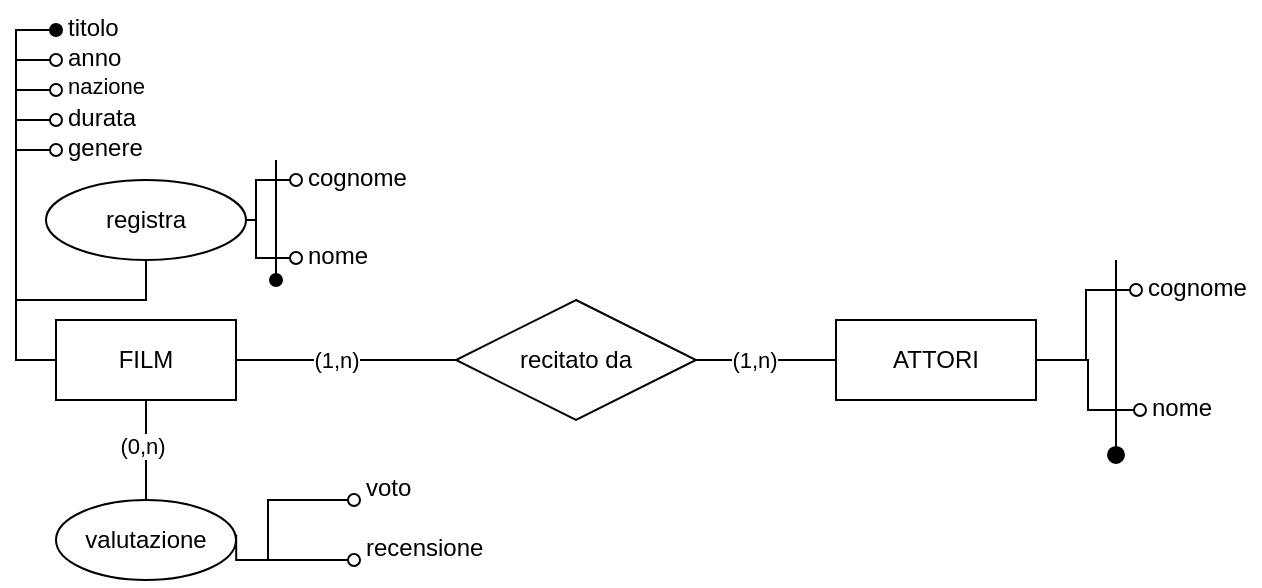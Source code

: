 <mxfile version="26.1.0">
  <diagram name="Page-1" id="e56a1550-8fbb-45ad-956c-1786394a9013">
    <mxGraphModel dx="900" dy="544" grid="1" gridSize="10" guides="1" tooltips="1" connect="1" arrows="1" fold="1" page="1" pageScale="1" pageWidth="1100" pageHeight="850" background="none" math="0" shadow="0">
      <root>
        <mxCell id="0" />
        <mxCell id="1" parent="0" />
        <mxCell id="d4Neyf3qYffZRimrzF3R-47" style="edgeStyle=orthogonalEdgeStyle;rounded=0;orthogonalLoop=1;jettySize=auto;html=1;exitX=0;exitY=0.5;exitDx=0;exitDy=0;strokeColor=default;align=center;verticalAlign=middle;fontFamily=Helvetica;fontSize=11;fontColor=default;labelBackgroundColor=default;startArrow=none;startFill=0;endArrow=oval;endFill=0;entryX=0;entryY=0.5;entryDx=0;entryDy=0;" parent="1" source="d4Neyf3qYffZRimrzF3R-1" target="d4Neyf3qYffZRimrzF3R-41" edge="1">
          <mxGeometry relative="1" as="geometry" />
        </mxCell>
        <mxCell id="d4Neyf3qYffZRimrzF3R-1" value="FILM" style="rounded=0;whiteSpace=wrap;html=1;" parent="1" vertex="1">
          <mxGeometry x="50" y="200" width="90" height="40" as="geometry" />
        </mxCell>
        <mxCell id="d4Neyf3qYffZRimrzF3R-3" value="&lt;div&gt;recitato da&lt;/div&gt;" style="shape=rhombus;perimeter=rhombusPerimeter;whiteSpace=wrap;html=1;align=center;" parent="1" vertex="1">
          <mxGeometry x="250" y="190" width="120" height="60" as="geometry" />
        </mxCell>
        <mxCell id="d4Neyf3qYffZRimrzF3R-5" value="&lt;div&gt;ATTORI&lt;/div&gt;" style="whiteSpace=wrap;html=1;align=center;" parent="1" vertex="1">
          <mxGeometry x="440" y="200" width="100" height="40" as="geometry" />
        </mxCell>
        <mxCell id="d4Neyf3qYffZRimrzF3R-7" value="" style="endArrow=none;html=1;rounded=0;exitX=1;exitY=0.5;exitDx=0;exitDy=0;" parent="1" source="d4Neyf3qYffZRimrzF3R-1" edge="1">
          <mxGeometry relative="1" as="geometry">
            <mxPoint x="150" y="210" as="sourcePoint" />
            <mxPoint x="250" y="220" as="targetPoint" />
          </mxGeometry>
        </mxCell>
        <mxCell id="d4Neyf3qYffZRimrzF3R-8" value="&lt;div&gt;(1,n)&lt;/div&gt;" style="edgeLabel;html=1;align=center;verticalAlign=middle;resizable=0;points=[];" parent="d4Neyf3qYffZRimrzF3R-7" connectable="0" vertex="1">
          <mxGeometry x="0.636" y="-4" relative="1" as="geometry">
            <mxPoint x="-40" y="-4" as="offset" />
          </mxGeometry>
        </mxCell>
        <mxCell id="d4Neyf3qYffZRimrzF3R-16" style="edgeStyle=orthogonalEdgeStyle;rounded=0;orthogonalLoop=1;jettySize=auto;html=1;entryX=1;entryY=0.5;entryDx=0;entryDy=0;exitX=0;exitY=0.5;exitDx=0;exitDy=0;endArrow=none;endFill=0;" parent="1" source="d4Neyf3qYffZRimrzF3R-5" target="d4Neyf3qYffZRimrzF3R-3" edge="1">
          <mxGeometry relative="1" as="geometry" />
        </mxCell>
        <mxCell id="d4Neyf3qYffZRimrzF3R-17" value="&lt;div&gt;(1,n)&lt;/div&gt;" style="edgeLabel;html=1;align=center;verticalAlign=middle;resizable=0;points=[];" parent="d4Neyf3qYffZRimrzF3R-16" connectable="0" vertex="1">
          <mxGeometry x="0.343" relative="1" as="geometry">
            <mxPoint x="6" as="offset" />
          </mxGeometry>
        </mxCell>
        <mxCell id="d4Neyf3qYffZRimrzF3R-34" style="edgeStyle=orthogonalEdgeStyle;rounded=0;orthogonalLoop=1;jettySize=auto;html=1;entryX=1;entryY=0.5;entryDx=0;entryDy=0;endArrow=none;endFill=0;startArrow=oval;startFill=0;" parent="1" source="d4Neyf3qYffZRimrzF3R-33" target="d4Neyf3qYffZRimrzF3R-5" edge="1">
          <mxGeometry relative="1" as="geometry">
            <Array as="points">
              <mxPoint x="565" y="185" />
              <mxPoint x="565" y="220" />
            </Array>
          </mxGeometry>
        </mxCell>
        <mxCell id="d4Neyf3qYffZRimrzF3R-33" value="cognome" style="text;strokeColor=none;fillColor=none;spacingLeft=4;spacingRight=4;overflow=hidden;rotatable=0;points=[[0,0.5],[1,0.5]];portConstraint=eastwest;fontSize=12;whiteSpace=wrap;html=1;" parent="1" vertex="1">
          <mxGeometry x="590" y="170" width="60" height="30" as="geometry" />
        </mxCell>
        <mxCell id="d4Neyf3qYffZRimrzF3R-38" style="edgeStyle=orthogonalEdgeStyle;rounded=0;orthogonalLoop=1;jettySize=auto;html=1;entryX=1;entryY=0.5;entryDx=0;entryDy=0;startArrow=oval;startFill=0;endArrow=none;endFill=0;" parent="1" source="d4Neyf3qYffZRimrzF3R-37" target="d4Neyf3qYffZRimrzF3R-5" edge="1">
          <mxGeometry relative="1" as="geometry" />
        </mxCell>
        <mxCell id="d4Neyf3qYffZRimrzF3R-37" value="&lt;div&gt;nome&lt;/div&gt;" style="text;strokeColor=none;fillColor=none;spacingLeft=4;spacingRight=4;overflow=hidden;rotatable=0;points=[[0,0.5],[1,0.5]];portConstraint=eastwest;fontSize=12;whiteSpace=wrap;html=1;" parent="1" vertex="1">
          <mxGeometry x="592" y="230" width="60" height="30" as="geometry" />
        </mxCell>
        <mxCell id="d4Neyf3qYffZRimrzF3R-49" style="edgeStyle=orthogonalEdgeStyle;rounded=0;orthogonalLoop=1;jettySize=auto;html=1;entryX=0;entryY=0.5;entryDx=0;entryDy=0;strokeColor=default;align=center;verticalAlign=middle;fontFamily=Helvetica;fontSize=11;fontColor=default;labelBackgroundColor=default;startArrow=oval;startFill=1;endArrow=none;endFill=0;exitX=0;exitY=0.5;exitDx=0;exitDy=0;" parent="1" source="d4Neyf3qYffZRimrzF3R-39" target="d4Neyf3qYffZRimrzF3R-1" edge="1">
          <mxGeometry relative="1" as="geometry" />
        </mxCell>
        <mxCell id="d4Neyf3qYffZRimrzF3R-39" value="titolo" style="text;strokeColor=none;fillColor=none;spacingLeft=4;spacingRight=4;overflow=hidden;rotatable=0;points=[[0,0.5],[1,0.5]];portConstraint=eastwest;fontSize=12;whiteSpace=wrap;html=1;" parent="1" vertex="1">
          <mxGeometry x="50" y="40" width="40" height="30" as="geometry" />
        </mxCell>
        <mxCell id="d4Neyf3qYffZRimrzF3R-55" style="edgeStyle=orthogonalEdgeStyle;rounded=0;orthogonalLoop=1;jettySize=auto;html=1;entryX=0;entryY=0.5;entryDx=0;entryDy=0;exitX=0;exitY=0.5;exitDx=0;exitDy=0;startArrow=oval;startFill=0;endArrow=none;endFill=0;" parent="1" source="d4Neyf3qYffZRimrzF3R-40" target="d4Neyf3qYffZRimrzF3R-1" edge="1">
          <mxGeometry relative="1" as="geometry" />
        </mxCell>
        <mxCell id="d4Neyf3qYffZRimrzF3R-40" value="anno" style="text;strokeColor=none;fillColor=none;spacingLeft=4;spacingRight=4;overflow=hidden;rotatable=0;points=[[0,0.5],[1,0.5]];portConstraint=eastwest;fontSize=12;whiteSpace=wrap;html=1;" parent="1" vertex="1">
          <mxGeometry x="50" y="55" width="40" height="30" as="geometry" />
        </mxCell>
        <mxCell id="d4Neyf3qYffZRimrzF3R-41" value="nazione" style="text;strokeColor=none;fillColor=none;spacingLeft=4;spacingRight=4;overflow=hidden;rotatable=0;points=[[0,0.5],[1,0.5]];portConstraint=eastwest;fontSize=11;whiteSpace=wrap;html=1;fontFamily=Helvetica;fontColor=default;labelBackgroundColor=default;" parent="1" vertex="1">
          <mxGeometry x="50" y="70" width="60" height="30" as="geometry" />
        </mxCell>
        <mxCell id="d4Neyf3qYffZRimrzF3R-56" style="edgeStyle=orthogonalEdgeStyle;rounded=0;orthogonalLoop=1;jettySize=auto;html=1;entryX=0;entryY=0.5;entryDx=0;entryDy=0;exitX=0;exitY=0.5;exitDx=0;exitDy=0;endArrow=none;endFill=0;startArrow=oval;startFill=0;" parent="1" source="d4Neyf3qYffZRimrzF3R-43" target="d4Neyf3qYffZRimrzF3R-1" edge="1">
          <mxGeometry relative="1" as="geometry" />
        </mxCell>
        <mxCell id="d4Neyf3qYffZRimrzF3R-43" value="&lt;div&gt;durata&lt;/div&gt;" style="text;strokeColor=none;fillColor=none;spacingLeft=4;spacingRight=4;overflow=hidden;rotatable=0;points=[[0,0.5],[1,0.5]];portConstraint=eastwest;fontSize=12;whiteSpace=wrap;html=1;" parent="1" vertex="1">
          <mxGeometry x="50" y="85" width="60" height="30" as="geometry" />
        </mxCell>
        <mxCell id="d4Neyf3qYffZRimrzF3R-59" style="edgeStyle=orthogonalEdgeStyle;rounded=0;orthogonalLoop=1;jettySize=auto;html=1;entryX=0;entryY=0.5;entryDx=0;entryDy=0;endArrow=none;endFill=0;startArrow=none;startFill=0;" parent="1" source="d4Neyf3qYffZRimrzF3R-44" target="d4Neyf3qYffZRimrzF3R-1" edge="1">
          <mxGeometry relative="1" as="geometry" />
        </mxCell>
        <mxCell id="d4Neyf3qYffZRimrzF3R-44" value="&lt;div&gt;registra&lt;/div&gt;" style="ellipse;whiteSpace=wrap;html=1;align=center;" parent="1" vertex="1">
          <mxGeometry x="45" y="130" width="100" height="40" as="geometry" />
        </mxCell>
        <mxCell id="d4Neyf3qYffZRimrzF3R-60" style="edgeStyle=orthogonalEdgeStyle;rounded=0;orthogonalLoop=1;jettySize=auto;html=1;entryX=1;entryY=0.5;entryDx=0;entryDy=0;endArrow=none;endFill=0;startArrow=oval;startFill=0;" parent="1" source="d4Neyf3qYffZRimrzF3R-45" target="d4Neyf3qYffZRimrzF3R-44" edge="1">
          <mxGeometry relative="1" as="geometry" />
        </mxCell>
        <mxCell id="d4Neyf3qYffZRimrzF3R-45" value="cognome" style="text;strokeColor=none;fillColor=none;spacingLeft=4;spacingRight=4;overflow=hidden;rotatable=0;points=[[0,0.5],[1,0.5]];portConstraint=eastwest;fontSize=12;whiteSpace=wrap;html=1;" parent="1" vertex="1">
          <mxGeometry x="170" y="115" width="60" height="30" as="geometry" />
        </mxCell>
        <mxCell id="d4Neyf3qYffZRimrzF3R-52" style="edgeStyle=orthogonalEdgeStyle;rounded=0;orthogonalLoop=1;jettySize=auto;html=1;entryX=0;entryY=0.5;entryDx=0;entryDy=0;" parent="1" edge="1">
          <mxGeometry relative="1" as="geometry">
            <mxPoint x="55" y="285" as="sourcePoint" />
            <mxPoint x="55" y="285" as="targetPoint" />
          </mxGeometry>
        </mxCell>
        <mxCell id="d4Neyf3qYffZRimrzF3R-58" style="edgeStyle=orthogonalEdgeStyle;rounded=0;orthogonalLoop=1;jettySize=auto;html=1;entryX=0;entryY=0.5;entryDx=0;entryDy=0;exitX=0;exitY=0.5;exitDx=0;exitDy=0;startArrow=oval;startFill=0;endArrow=none;endFill=0;" parent="1" source="d4Neyf3qYffZRimrzF3R-57" target="d4Neyf3qYffZRimrzF3R-1" edge="1">
          <mxGeometry relative="1" as="geometry" />
        </mxCell>
        <mxCell id="d4Neyf3qYffZRimrzF3R-57" value="&lt;div&gt;genere&lt;/div&gt;" style="text;strokeColor=none;fillColor=none;spacingLeft=4;spacingRight=4;overflow=hidden;rotatable=0;points=[[0,0.5],[1,0.5]];portConstraint=eastwest;fontSize=12;whiteSpace=wrap;html=1;" parent="1" vertex="1">
          <mxGeometry x="50" y="100" width="60" height="30" as="geometry" />
        </mxCell>
        <mxCell id="d4Neyf3qYffZRimrzF3R-62" style="edgeStyle=orthogonalEdgeStyle;rounded=0;orthogonalLoop=1;jettySize=auto;html=1;entryX=1;entryY=0.5;entryDx=0;entryDy=0;endArrow=none;endFill=0;startArrow=oval;startFill=0;" parent="1" source="d4Neyf3qYffZRimrzF3R-61" target="d4Neyf3qYffZRimrzF3R-44" edge="1">
          <mxGeometry relative="1" as="geometry" />
        </mxCell>
        <mxCell id="d4Neyf3qYffZRimrzF3R-61" value="nome" style="text;strokeColor=none;fillColor=none;spacingLeft=4;spacingRight=4;overflow=hidden;rotatable=0;points=[[0,0.5],[1,0.5]];portConstraint=eastwest;fontSize=12;whiteSpace=wrap;html=1;" parent="1" vertex="1">
          <mxGeometry x="170" y="154" width="60" height="30" as="geometry" />
        </mxCell>
        <mxCell id="d4Neyf3qYffZRimrzF3R-69" style="edgeStyle=orthogonalEdgeStyle;rounded=0;orthogonalLoop=1;jettySize=auto;html=1;exitX=0.5;exitY=0;exitDx=0;exitDy=0;entryX=0.5;entryY=1;entryDx=0;entryDy=0;endArrow=none;endFill=0;" parent="1" source="mKz9P4YAu0dFsDoF3HE3-1" target="d4Neyf3qYffZRimrzF3R-1" edge="1">
          <mxGeometry relative="1" as="geometry">
            <mxPoint x="95" y="285" as="sourcePoint" />
          </mxGeometry>
        </mxCell>
        <mxCell id="d4Neyf3qYffZRimrzF3R-78" value="(0,n)" style="edgeLabel;html=1;align=center;verticalAlign=middle;resizable=0;points=[];" parent="d4Neyf3qYffZRimrzF3R-69" connectable="0" vertex="1">
          <mxGeometry x="0.259" y="2" relative="1" as="geometry">
            <mxPoint y="4" as="offset" />
          </mxGeometry>
        </mxCell>
        <mxCell id="d4Neyf3qYffZRimrzF3R-84" style="edgeStyle=orthogonalEdgeStyle;rounded=0;orthogonalLoop=1;jettySize=auto;html=1;exitX=0;exitY=0.5;exitDx=0;exitDy=0;entryX=1;entryY=0.5;entryDx=0;entryDy=0;startArrow=oval;startFill=0;endArrow=none;endFill=0;" parent="1" edge="1">
          <mxGeometry relative="1" as="geometry">
            <mxPoint x="199" y="319.98" as="sourcePoint" />
            <mxPoint x="155" y="319.98" as="targetPoint" />
          </mxGeometry>
        </mxCell>
        <mxCell id="d4Neyf3qYffZRimrzF3R-82" style="edgeStyle=orthogonalEdgeStyle;rounded=0;orthogonalLoop=1;jettySize=auto;html=1;exitX=1.001;exitY=0.43;exitDx=0;exitDy=0;endArrow=oval;endFill=0;exitPerimeter=0;" parent="1" source="mKz9P4YAu0dFsDoF3HE3-1" edge="1">
          <mxGeometry relative="1" as="geometry">
            <mxPoint x="155" y="319.98" as="sourcePoint" />
            <mxPoint x="199" y="289.998" as="targetPoint" />
            <Array as="points">
              <mxPoint x="140" y="320" />
              <mxPoint x="156" y="320" />
              <mxPoint x="156" y="290" />
            </Array>
          </mxGeometry>
        </mxCell>
        <mxCell id="d4Neyf3qYffZRimrzF3R-81" value="&lt;div&gt;voto&lt;/div&gt;" style="text;strokeColor=none;fillColor=none;spacingLeft=4;spacingRight=4;overflow=hidden;rotatable=0;points=[[0,0.5],[1,0.5]];portConstraint=eastwest;fontSize=12;whiteSpace=wrap;html=1;" parent="1" vertex="1">
          <mxGeometry x="199" y="270" width="80" height="30" as="geometry" />
        </mxCell>
        <mxCell id="d4Neyf3qYffZRimrzF3R-83" value="recensione" style="text;strokeColor=none;fillColor=none;spacingLeft=4;spacingRight=4;overflow=hidden;rotatable=0;points=[[0,0.5],[1,0.5]];portConstraint=eastwest;fontSize=12;whiteSpace=wrap;html=1;" parent="1" vertex="1">
          <mxGeometry x="199" y="300" width="70" height="30" as="geometry" />
        </mxCell>
        <mxCell id="d4Neyf3qYffZRimrzF3R-88" value="" style="html=1;verticalAlign=bottom;startArrow=oval;startFill=1;endArrow=none;startSize=8;curved=0;rounded=0;endFill=0;" parent="1" edge="1">
          <mxGeometry width="60" relative="1" as="geometry">
            <mxPoint x="580" y="267.47" as="sourcePoint" />
            <mxPoint x="580" y="170.002" as="targetPoint" />
          </mxGeometry>
        </mxCell>
        <mxCell id="mKz9P4YAu0dFsDoF3HE3-1" value="valutazione" style="ellipse;whiteSpace=wrap;html=1;" vertex="1" parent="1">
          <mxGeometry x="50" y="290" width="90" height="40" as="geometry" />
        </mxCell>
        <mxCell id="mKz9P4YAu0dFsDoF3HE3-6" value="" style="endArrow=oval;html=1;rounded=0;endFill=1;" edge="1" parent="1">
          <mxGeometry width="50" height="50" relative="1" as="geometry">
            <mxPoint x="160" y="120" as="sourcePoint" />
            <mxPoint x="160" y="180" as="targetPoint" />
          </mxGeometry>
        </mxCell>
      </root>
    </mxGraphModel>
  </diagram>
</mxfile>
